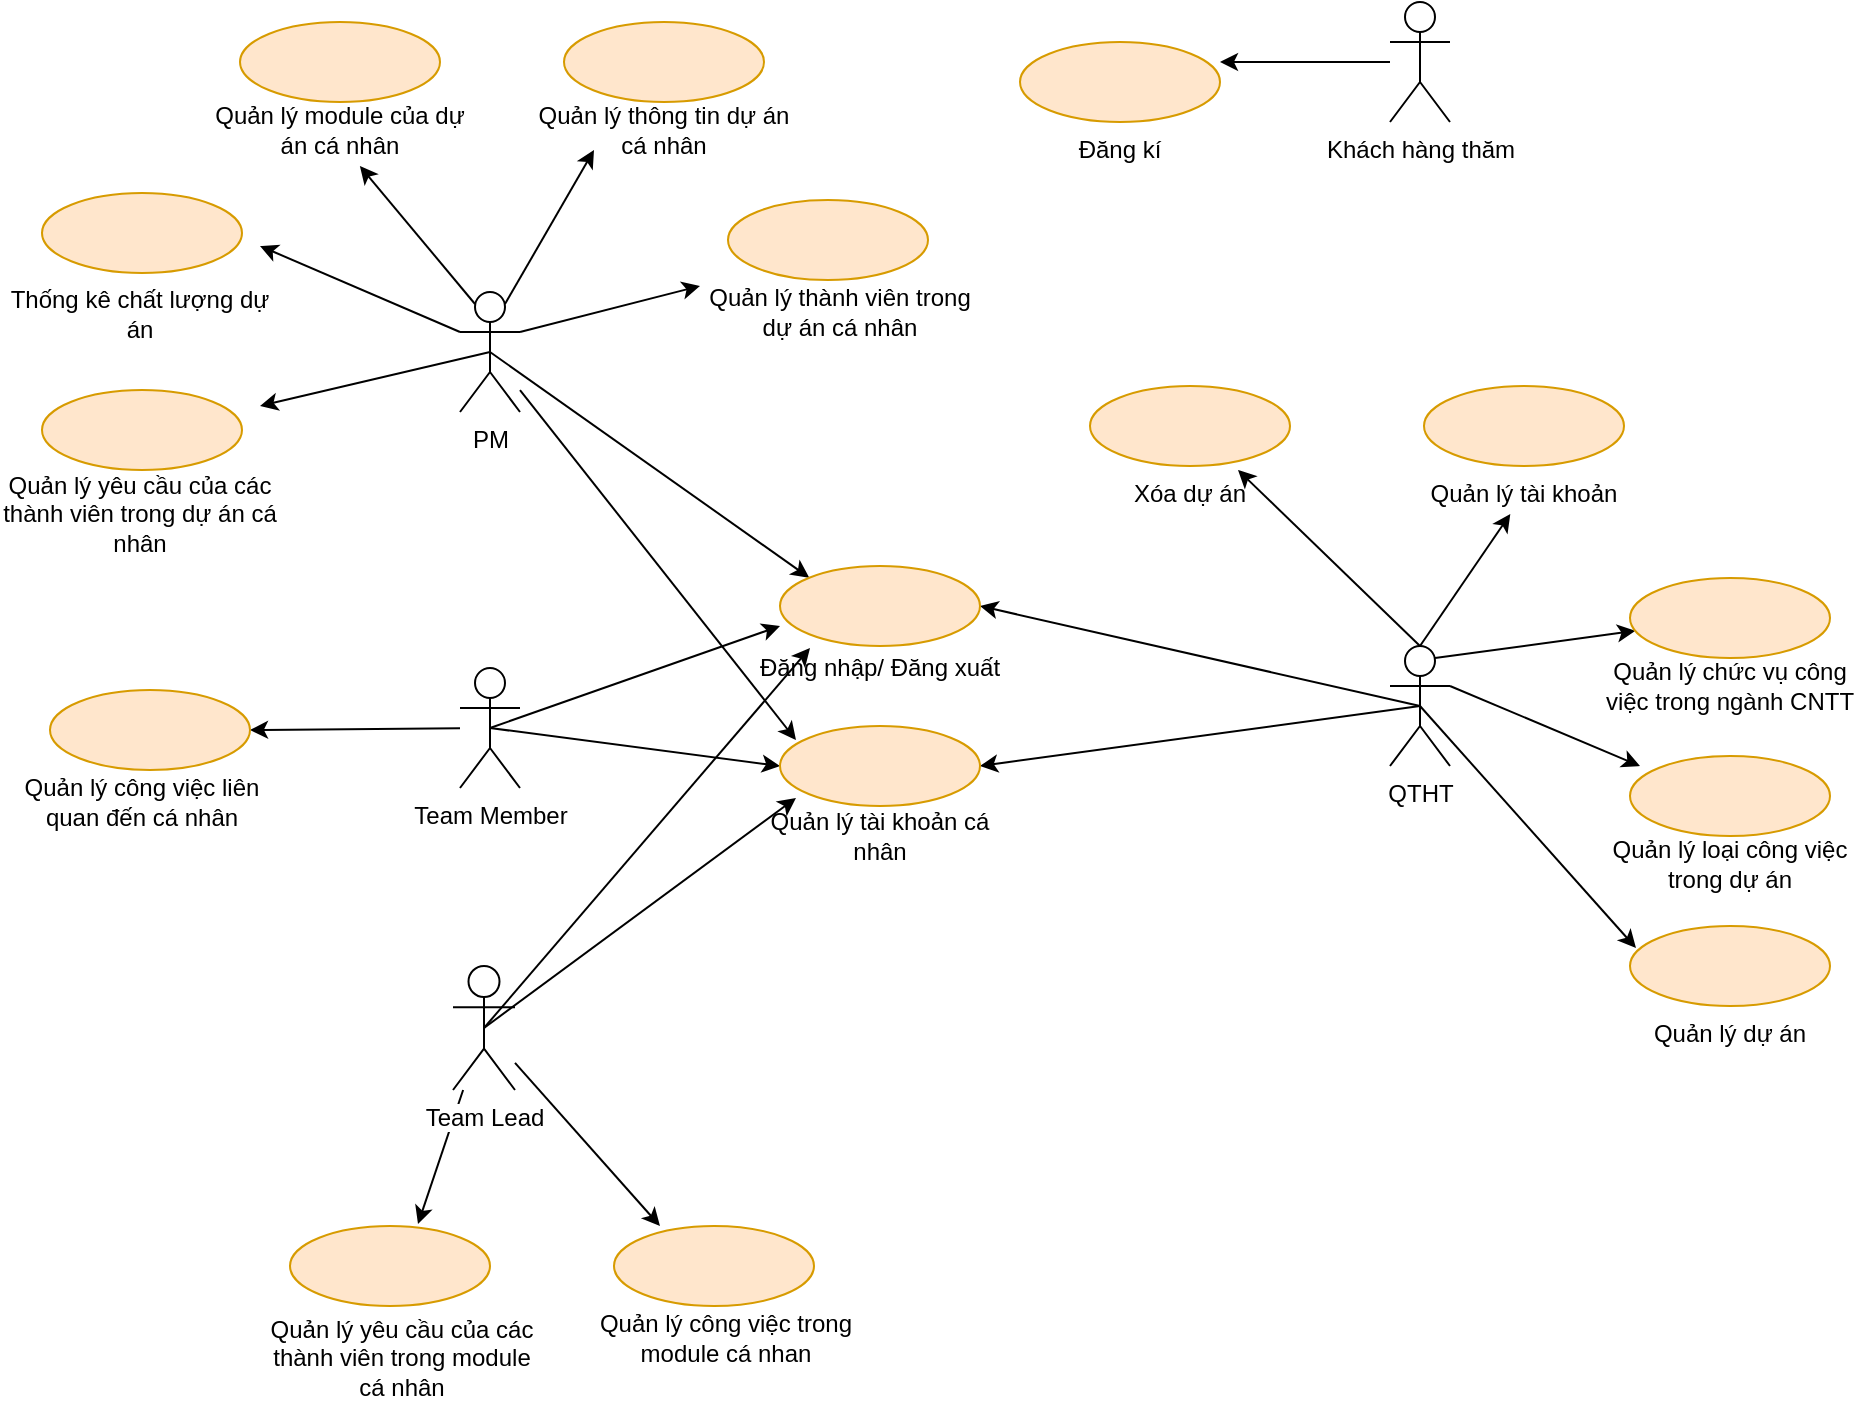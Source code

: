 <mxfile version="10.9.5" type="device"><diagram id="w5IguRuEO1EWBbtWvThU" name="Page-1"><mxGraphModel dx="2067" dy="1796" grid="1" gridSize="10" guides="1" tooltips="1" connect="1" arrows="1" fold="1" page="1" pageScale="1" pageWidth="827" pageHeight="1169" math="0" shadow="0"><root><mxCell id="0"/><mxCell id="1" parent="0"/><mxCell id="5RxGpxt-6pYhdFGfwlBd-42" style="rounded=0;orthogonalLoop=1;jettySize=auto;html=1;exitX=0.25;exitY=0.1;exitDx=0;exitDy=0;exitPerimeter=0;entryX=0.571;entryY=1.4;entryDx=0;entryDy=0;entryPerimeter=0;" edge="1" parent="1" source="5RxGpxt-6pYhdFGfwlBd-1" target="5RxGpxt-6pYhdFGfwlBd-17"><mxGeometry relative="1" as="geometry"/></mxCell><mxCell id="5RxGpxt-6pYhdFGfwlBd-43" style="edgeStyle=none;rounded=0;orthogonalLoop=1;jettySize=auto;html=1;exitX=0.75;exitY=0.1;exitDx=0;exitDy=0;exitPerimeter=0;entryX=0.25;entryY=1;entryDx=0;entryDy=0;" edge="1" parent="1" source="5RxGpxt-6pYhdFGfwlBd-1" target="5RxGpxt-6pYhdFGfwlBd-12"><mxGeometry relative="1" as="geometry"/></mxCell><mxCell id="5RxGpxt-6pYhdFGfwlBd-44" style="edgeStyle=none;rounded=0;orthogonalLoop=1;jettySize=auto;html=1;exitX=1;exitY=0.333;exitDx=0;exitDy=0;exitPerimeter=0;" edge="1" parent="1" source="5RxGpxt-6pYhdFGfwlBd-1"><mxGeometry relative="1" as="geometry"><mxPoint x="260" y="10" as="targetPoint"/></mxGeometry></mxCell><mxCell id="5RxGpxt-6pYhdFGfwlBd-45" style="edgeStyle=none;rounded=0;orthogonalLoop=1;jettySize=auto;html=1;exitX=0;exitY=0.333;exitDx=0;exitDy=0;exitPerimeter=0;" edge="1" parent="1" source="5RxGpxt-6pYhdFGfwlBd-1"><mxGeometry relative="1" as="geometry"><mxPoint x="40" y="-10" as="targetPoint"/></mxGeometry></mxCell><mxCell id="5RxGpxt-6pYhdFGfwlBd-46" style="edgeStyle=none;rounded=0;orthogonalLoop=1;jettySize=auto;html=1;exitX=0.5;exitY=0.5;exitDx=0;exitDy=0;exitPerimeter=0;" edge="1" parent="1" source="5RxGpxt-6pYhdFGfwlBd-1"><mxGeometry relative="1" as="geometry"><mxPoint x="40" y="70" as="targetPoint"/></mxGeometry></mxCell><mxCell id="5RxGpxt-6pYhdFGfwlBd-49" style="edgeStyle=none;rounded=0;orthogonalLoop=1;jettySize=auto;html=1;exitX=0.5;exitY=0.5;exitDx=0;exitDy=0;exitPerimeter=0;entryX=0;entryY=0;entryDx=0;entryDy=0;" edge="1" parent="1" source="5RxGpxt-6pYhdFGfwlBd-1" target="5RxGpxt-6pYhdFGfwlBd-5"><mxGeometry relative="1" as="geometry"/></mxCell><mxCell id="5RxGpxt-6pYhdFGfwlBd-51" style="edgeStyle=none;rounded=0;orthogonalLoop=1;jettySize=auto;html=1;entryX=0.08;entryY=0.175;entryDx=0;entryDy=0;entryPerimeter=0;" edge="1" parent="1" source="5RxGpxt-6pYhdFGfwlBd-1" target="5RxGpxt-6pYhdFGfwlBd-7"><mxGeometry relative="1" as="geometry"/></mxCell><mxCell id="5RxGpxt-6pYhdFGfwlBd-1" value="PM" style="shape=umlActor;verticalLabelPosition=bottom;labelBackgroundColor=#ffffff;verticalAlign=top;html=1;outlineConnect=0;" vertex="1" parent="1"><mxGeometry x="140" y="13" width="30" height="60" as="geometry"/></mxCell><mxCell id="5RxGpxt-6pYhdFGfwlBd-55" style="edgeStyle=none;rounded=0;orthogonalLoop=1;jettySize=auto;html=1;exitX=0.5;exitY=0.5;exitDx=0;exitDy=0;exitPerimeter=0;entryX=0.25;entryY=0;entryDx=0;entryDy=0;" edge="1" parent="1" source="5RxGpxt-6pYhdFGfwlBd-2" target="5RxGpxt-6pYhdFGfwlBd-6"><mxGeometry relative="1" as="geometry"/></mxCell><mxCell id="5RxGpxt-6pYhdFGfwlBd-56" style="edgeStyle=none;rounded=0;orthogonalLoop=1;jettySize=auto;html=1;exitX=0.5;exitY=0.5;exitDx=0;exitDy=0;exitPerimeter=0;entryX=0.08;entryY=0.9;entryDx=0;entryDy=0;entryPerimeter=0;" edge="1" parent="1" source="5RxGpxt-6pYhdFGfwlBd-2" target="5RxGpxt-6pYhdFGfwlBd-7"><mxGeometry relative="1" as="geometry"/></mxCell><mxCell id="5RxGpxt-6pYhdFGfwlBd-59" style="edgeStyle=none;rounded=0;orthogonalLoop=1;jettySize=auto;html=1;entryX=0.64;entryY=-0.025;entryDx=0;entryDy=0;entryPerimeter=0;" edge="1" parent="1" source="5RxGpxt-6pYhdFGfwlBd-2" target="5RxGpxt-6pYhdFGfwlBd-30"><mxGeometry relative="1" as="geometry"/></mxCell><mxCell id="5RxGpxt-6pYhdFGfwlBd-60" style="edgeStyle=none;rounded=0;orthogonalLoop=1;jettySize=auto;html=1;entryX=0.23;entryY=0;entryDx=0;entryDy=0;entryPerimeter=0;" edge="1" parent="1" source="5RxGpxt-6pYhdFGfwlBd-2" target="5RxGpxt-6pYhdFGfwlBd-28"><mxGeometry relative="1" as="geometry"/></mxCell><mxCell id="5RxGpxt-6pYhdFGfwlBd-2" value="Team Lead" style="shape=umlActor;verticalLabelPosition=bottom;labelBackgroundColor=#ffffff;verticalAlign=top;html=1;outlineConnect=0;" vertex="1" parent="1"><mxGeometry x="136.5" y="350" width="31" height="62" as="geometry"/></mxCell><mxCell id="5RxGpxt-6pYhdFGfwlBd-52" style="edgeStyle=none;rounded=0;orthogonalLoop=1;jettySize=auto;html=1;entryX=1;entryY=0.5;entryDx=0;entryDy=0;" edge="1" parent="1" source="5RxGpxt-6pYhdFGfwlBd-3" target="5RxGpxt-6pYhdFGfwlBd-26"><mxGeometry relative="1" as="geometry"/></mxCell><mxCell id="5RxGpxt-6pYhdFGfwlBd-53" style="edgeStyle=none;rounded=0;orthogonalLoop=1;jettySize=auto;html=1;exitX=0.5;exitY=0.5;exitDx=0;exitDy=0;exitPerimeter=0;entryX=0;entryY=0.75;entryDx=0;entryDy=0;entryPerimeter=0;" edge="1" parent="1" source="5RxGpxt-6pYhdFGfwlBd-3" target="5RxGpxt-6pYhdFGfwlBd-5"><mxGeometry relative="1" as="geometry"/></mxCell><mxCell id="5RxGpxt-6pYhdFGfwlBd-54" style="edgeStyle=none;rounded=0;orthogonalLoop=1;jettySize=auto;html=1;exitX=0.5;exitY=0.5;exitDx=0;exitDy=0;exitPerimeter=0;entryX=0;entryY=0.5;entryDx=0;entryDy=0;" edge="1" parent="1" source="5RxGpxt-6pYhdFGfwlBd-3" target="5RxGpxt-6pYhdFGfwlBd-7"><mxGeometry relative="1" as="geometry"/></mxCell><mxCell id="5RxGpxt-6pYhdFGfwlBd-3" value="Team Member" style="shape=umlActor;verticalLabelPosition=bottom;labelBackgroundColor=#ffffff;verticalAlign=top;html=1;outlineConnect=0;" vertex="1" parent="1"><mxGeometry x="140" y="201" width="30" height="60" as="geometry"/></mxCell><mxCell id="5RxGpxt-6pYhdFGfwlBd-62" style="edgeStyle=none;rounded=0;orthogonalLoop=1;jettySize=auto;html=1;exitX=0.5;exitY=0.5;exitDx=0;exitDy=0;exitPerimeter=0;entryX=1;entryY=0.5;entryDx=0;entryDy=0;" edge="1" parent="1" source="5RxGpxt-6pYhdFGfwlBd-4" target="5RxGpxt-6pYhdFGfwlBd-5"><mxGeometry relative="1" as="geometry"/></mxCell><mxCell id="5RxGpxt-6pYhdFGfwlBd-63" style="edgeStyle=none;rounded=0;orthogonalLoop=1;jettySize=auto;html=1;exitX=0.5;exitY=0.5;exitDx=0;exitDy=0;exitPerimeter=0;entryX=1;entryY=0.5;entryDx=0;entryDy=0;" edge="1" parent="1" source="5RxGpxt-6pYhdFGfwlBd-4" target="5RxGpxt-6pYhdFGfwlBd-7"><mxGeometry relative="1" as="geometry"/></mxCell><mxCell id="5RxGpxt-6pYhdFGfwlBd-65" style="edgeStyle=none;rounded=0;orthogonalLoop=1;jettySize=auto;html=1;exitX=0.5;exitY=0;exitDx=0;exitDy=0;exitPerimeter=0;entryX=0.74;entryY=1.05;entryDx=0;entryDy=0;entryPerimeter=0;" edge="1" parent="1" source="5RxGpxt-6pYhdFGfwlBd-4" target="5RxGpxt-6pYhdFGfwlBd-32"><mxGeometry relative="1" as="geometry"/></mxCell><mxCell id="5RxGpxt-6pYhdFGfwlBd-67" style="edgeStyle=none;rounded=0;orthogonalLoop=1;jettySize=auto;html=1;exitX=0.5;exitY=0;exitDx=0;exitDy=0;exitPerimeter=0;" edge="1" parent="1" source="5RxGpxt-6pYhdFGfwlBd-4" target="5RxGpxt-6pYhdFGfwlBd-10"><mxGeometry relative="1" as="geometry"/></mxCell><mxCell id="5RxGpxt-6pYhdFGfwlBd-68" style="edgeStyle=none;rounded=0;orthogonalLoop=1;jettySize=auto;html=1;exitX=0.75;exitY=0.1;exitDx=0;exitDy=0;exitPerimeter=0;" edge="1" parent="1" source="5RxGpxt-6pYhdFGfwlBd-4" target="5RxGpxt-6pYhdFGfwlBd-34"><mxGeometry relative="1" as="geometry"/></mxCell><mxCell id="5RxGpxt-6pYhdFGfwlBd-69" style="edgeStyle=none;rounded=0;orthogonalLoop=1;jettySize=auto;html=1;exitX=1;exitY=0.333;exitDx=0;exitDy=0;exitPerimeter=0;" edge="1" parent="1" source="5RxGpxt-6pYhdFGfwlBd-4"><mxGeometry relative="1" as="geometry"><mxPoint x="730" y="250" as="targetPoint"/></mxGeometry></mxCell><mxCell id="5RxGpxt-6pYhdFGfwlBd-71" style="edgeStyle=none;rounded=0;orthogonalLoop=1;jettySize=auto;html=1;exitX=0.5;exitY=0.5;exitDx=0;exitDy=0;exitPerimeter=0;entryX=0.03;entryY=0.275;entryDx=0;entryDy=0;entryPerimeter=0;" edge="1" parent="1" source="5RxGpxt-6pYhdFGfwlBd-4" target="5RxGpxt-6pYhdFGfwlBd-38"><mxGeometry relative="1" as="geometry"/></mxCell><mxCell id="5RxGpxt-6pYhdFGfwlBd-4" value="QTHT" style="shape=umlActor;verticalLabelPosition=bottom;labelBackgroundColor=#ffffff;verticalAlign=top;html=1;outlineConnect=0;" vertex="1" parent="1"><mxGeometry x="605" y="190" width="30" height="60" as="geometry"/></mxCell><mxCell id="5RxGpxt-6pYhdFGfwlBd-5" value="" style="ellipse;whiteSpace=wrap;html=1;fillColor=#ffe6cc;strokeColor=#d79b00;" vertex="1" parent="1"><mxGeometry x="300" y="150" width="100" height="40" as="geometry"/></mxCell><mxCell id="5RxGpxt-6pYhdFGfwlBd-6" value="Đăng nhập/ Đăng xuất" style="text;html=1;strokeColor=none;fillColor=none;align=center;verticalAlign=middle;whiteSpace=wrap;rounded=0;" vertex="1" parent="1"><mxGeometry x="280" y="191" width="140" height="20" as="geometry"/></mxCell><mxCell id="5RxGpxt-6pYhdFGfwlBd-7" value="" style="ellipse;whiteSpace=wrap;html=1;fillColor=#ffe6cc;strokeColor=#d79b00;" vertex="1" parent="1"><mxGeometry x="300" y="230" width="100" height="40" as="geometry"/></mxCell><mxCell id="5RxGpxt-6pYhdFGfwlBd-8" value="Quản lý tài khoản cá nhân" style="text;html=1;strokeColor=none;fillColor=none;align=center;verticalAlign=middle;whiteSpace=wrap;rounded=0;" vertex="1" parent="1"><mxGeometry x="280" y="275" width="140" height="20" as="geometry"/></mxCell><mxCell id="5RxGpxt-6pYhdFGfwlBd-9" value="" style="ellipse;whiteSpace=wrap;html=1;fillColor=#ffe6cc;strokeColor=#d79b00;" vertex="1" parent="1"><mxGeometry x="622" y="60" width="100" height="40" as="geometry"/></mxCell><mxCell id="5RxGpxt-6pYhdFGfwlBd-10" value="Quản lý tài khoản" style="text;html=1;strokeColor=none;fillColor=none;align=center;verticalAlign=middle;whiteSpace=wrap;rounded=0;" vertex="1" parent="1"><mxGeometry x="602" y="104" width="140" height="20" as="geometry"/></mxCell><mxCell id="5RxGpxt-6pYhdFGfwlBd-11" value="" style="ellipse;whiteSpace=wrap;html=1;fillColor=#ffe6cc;strokeColor=#d79b00;" vertex="1" parent="1"><mxGeometry x="192" y="-122" width="100" height="40" as="geometry"/></mxCell><mxCell id="5RxGpxt-6pYhdFGfwlBd-12" value="Quản lý thông tin dự án cá nhân" style="text;html=1;strokeColor=none;fillColor=none;align=center;verticalAlign=middle;whiteSpace=wrap;rounded=0;" vertex="1" parent="1"><mxGeometry x="172" y="-78" width="140" height="20" as="geometry"/></mxCell><mxCell id="5RxGpxt-6pYhdFGfwlBd-16" value="" style="ellipse;whiteSpace=wrap;html=1;fillColor=#ffe6cc;strokeColor=#d79b00;" vertex="1" parent="1"><mxGeometry x="30" y="-122" width="100" height="40" as="geometry"/></mxCell><mxCell id="5RxGpxt-6pYhdFGfwlBd-17" value="Quản lý module của dự án cá nhân" style="text;html=1;strokeColor=none;fillColor=none;align=center;verticalAlign=middle;whiteSpace=wrap;rounded=0;" vertex="1" parent="1"><mxGeometry x="10" y="-78" width="140" height="20" as="geometry"/></mxCell><mxCell id="5RxGpxt-6pYhdFGfwlBd-18" value="" style="ellipse;whiteSpace=wrap;html=1;fillColor=#ffe6cc;strokeColor=#d79b00;" vertex="1" parent="1"><mxGeometry x="274" y="-33" width="100" height="40" as="geometry"/></mxCell><mxCell id="5RxGpxt-6pYhdFGfwlBd-19" value="Quản lý thành viên trong dự án cá nhân" style="text;html=1;strokeColor=none;fillColor=none;align=center;verticalAlign=middle;whiteSpace=wrap;rounded=0;" vertex="1" parent="1"><mxGeometry x="260" y="13" width="140" height="20" as="geometry"/></mxCell><mxCell id="5RxGpxt-6pYhdFGfwlBd-20" value="" style="ellipse;whiteSpace=wrap;html=1;fillColor=#ffe6cc;strokeColor=#d79b00;" vertex="1" parent="1"><mxGeometry x="-69" y="-36.5" width="100" height="40" as="geometry"/></mxCell><mxCell id="5RxGpxt-6pYhdFGfwlBd-21" value="Thống kê chất lượng dự án" style="text;html=1;strokeColor=none;fillColor=none;align=center;verticalAlign=middle;whiteSpace=wrap;rounded=0;" vertex="1" parent="1"><mxGeometry x="-90" y="14" width="140" height="20" as="geometry"/></mxCell><mxCell id="5RxGpxt-6pYhdFGfwlBd-24" value="" style="ellipse;whiteSpace=wrap;html=1;fillColor=#ffe6cc;strokeColor=#d79b00;" vertex="1" parent="1"><mxGeometry x="-69" y="62" width="100" height="40" as="geometry"/></mxCell><mxCell id="5RxGpxt-6pYhdFGfwlBd-25" value="Quản lý yêu cầu của các thành viên trong dự án cá nhân" style="text;html=1;strokeColor=none;fillColor=none;align=center;verticalAlign=middle;whiteSpace=wrap;rounded=0;" vertex="1" parent="1"><mxGeometry x="-90" y="114" width="140" height="20" as="geometry"/></mxCell><mxCell id="5RxGpxt-6pYhdFGfwlBd-26" value="" style="ellipse;whiteSpace=wrap;html=1;fillColor=#ffe6cc;strokeColor=#d79b00;" vertex="1" parent="1"><mxGeometry x="-65" y="212" width="100" height="40" as="geometry"/></mxCell><mxCell id="5RxGpxt-6pYhdFGfwlBd-27" value="Quản lý công việc liên quan đến cá nhân" style="text;html=1;strokeColor=none;fillColor=none;align=center;verticalAlign=middle;whiteSpace=wrap;rounded=0;" vertex="1" parent="1"><mxGeometry x="-89" y="258" width="140" height="20" as="geometry"/></mxCell><mxCell id="5RxGpxt-6pYhdFGfwlBd-28" value="" style="ellipse;whiteSpace=wrap;html=1;fillColor=#ffe6cc;strokeColor=#d79b00;" vertex="1" parent="1"><mxGeometry x="217" y="480" width="100" height="40" as="geometry"/></mxCell><mxCell id="5RxGpxt-6pYhdFGfwlBd-29" value="Quản lý công việc trong module cá nhan" style="text;html=1;strokeColor=none;fillColor=none;align=center;verticalAlign=middle;whiteSpace=wrap;rounded=0;" vertex="1" parent="1"><mxGeometry x="203" y="526" width="140" height="20" as="geometry"/></mxCell><mxCell id="5RxGpxt-6pYhdFGfwlBd-30" value="" style="ellipse;whiteSpace=wrap;html=1;fillColor=#ffe6cc;strokeColor=#d79b00;" vertex="1" parent="1"><mxGeometry x="55" y="480" width="100" height="40" as="geometry"/></mxCell><mxCell id="5RxGpxt-6pYhdFGfwlBd-31" value="Quản lý yêu cầu của các thành viên trong module cá nhân" style="text;html=1;strokeColor=none;fillColor=none;align=center;verticalAlign=middle;whiteSpace=wrap;rounded=0;" vertex="1" parent="1"><mxGeometry x="41" y="536" width="140" height="20" as="geometry"/></mxCell><mxCell id="5RxGpxt-6pYhdFGfwlBd-32" value="" style="ellipse;whiteSpace=wrap;html=1;fillColor=#ffe6cc;strokeColor=#d79b00;" vertex="1" parent="1"><mxGeometry x="455" y="60" width="100" height="40" as="geometry"/></mxCell><mxCell id="5RxGpxt-6pYhdFGfwlBd-33" value="Xóa dự án" style="text;html=1;strokeColor=none;fillColor=none;align=center;verticalAlign=middle;whiteSpace=wrap;rounded=0;" vertex="1" parent="1"><mxGeometry x="435" y="104" width="140" height="20" as="geometry"/></mxCell><mxCell id="5RxGpxt-6pYhdFGfwlBd-34" value="" style="ellipse;whiteSpace=wrap;html=1;fillColor=#ffe6cc;strokeColor=#d79b00;" vertex="1" parent="1"><mxGeometry x="725" y="156" width="100" height="40" as="geometry"/></mxCell><mxCell id="5RxGpxt-6pYhdFGfwlBd-35" value="Quản lý chức vụ công việc trong ngành CNTT" style="text;html=1;strokeColor=none;fillColor=none;align=center;verticalAlign=middle;whiteSpace=wrap;rounded=0;" vertex="1" parent="1"><mxGeometry x="705" y="200" width="140" height="20" as="geometry"/></mxCell><mxCell id="5RxGpxt-6pYhdFGfwlBd-36" value="" style="ellipse;whiteSpace=wrap;html=1;fillColor=#ffe6cc;strokeColor=#d79b00;" vertex="1" parent="1"><mxGeometry x="725" y="245" width="100" height="40" as="geometry"/></mxCell><mxCell id="5RxGpxt-6pYhdFGfwlBd-37" value="Quản lý loại công việc trong dự án" style="text;html=1;strokeColor=none;fillColor=none;align=center;verticalAlign=middle;whiteSpace=wrap;rounded=0;" vertex="1" parent="1"><mxGeometry x="705" y="289" width="140" height="20" as="geometry"/></mxCell><mxCell id="5RxGpxt-6pYhdFGfwlBd-38" value="" style="ellipse;whiteSpace=wrap;html=1;fillColor=#ffe6cc;strokeColor=#d79b00;" vertex="1" parent="1"><mxGeometry x="725" y="330" width="100" height="40" as="geometry"/></mxCell><mxCell id="5RxGpxt-6pYhdFGfwlBd-39" value="Quản lý dự án" style="text;html=1;strokeColor=none;fillColor=none;align=center;verticalAlign=middle;whiteSpace=wrap;rounded=0;" vertex="1" parent="1"><mxGeometry x="705" y="374" width="140" height="20" as="geometry"/></mxCell><mxCell id="qN1M4F5ul-8H227n-1lV-1" value="" style="ellipse;whiteSpace=wrap;html=1;fillColor=#ffe6cc;strokeColor=#d79b00;" vertex="1" parent="1"><mxGeometry x="420" y="-112" width="100" height="40" as="geometry"/></mxCell><mxCell id="qN1M4F5ul-8H227n-1lV-2" value="Đăng kí" style="text;html=1;strokeColor=none;fillColor=none;align=center;verticalAlign=middle;whiteSpace=wrap;rounded=0;" vertex="1" parent="1"><mxGeometry x="400" y="-68" width="140" height="20" as="geometry"/></mxCell><mxCell id="eKNz20MWF_kfXtPITDro-2" style="edgeStyle=none;rounded=0;orthogonalLoop=1;jettySize=auto;html=1;entryX=1;entryY=0.25;entryDx=0;entryDy=0;entryPerimeter=0;" edge="1" parent="1" source="eKNz20MWF_kfXtPITDro-1" target="qN1M4F5ul-8H227n-1lV-1"><mxGeometry relative="1" as="geometry"/></mxCell><mxCell id="eKNz20MWF_kfXtPITDro-1" value="Khách hàng thăm" style="shape=umlActor;verticalLabelPosition=bottom;labelBackgroundColor=#ffffff;verticalAlign=top;html=1;outlineConnect=0;" vertex="1" parent="1"><mxGeometry x="605" y="-132" width="30" height="60" as="geometry"/></mxCell></root></mxGraphModel></diagram><diagram id="yGUEh-5D8693kpUy9kXF" name="dang ki"><mxGraphModel dx="1054" dy="533" grid="1" gridSize="10" guides="1" tooltips="1" connect="1" arrows="1" fold="1" page="1" pageScale="1" pageWidth="827" pageHeight="1169" math="0" shadow="0"><root><mxCell id="Ajpjf6iReHdIPXKkvZNF-0"/><mxCell id="Ajpjf6iReHdIPXKkvZNF-1" parent="Ajpjf6iReHdIPXKkvZNF-0"/><mxCell id="sth6jC2nBkYQJh2MtdeA-3" value="" style="ellipse;whiteSpace=wrap;html=1;fillColor=#ffe6cc;strokeColor=#d79b00;" vertex="1" parent="Ajpjf6iReHdIPXKkvZNF-1"><mxGeometry x="235" y="210" width="100" height="40" as="geometry"/></mxCell><mxCell id="N7-pYnYotTyIQEU6LNRL-2" style="edgeStyle=none;rounded=0;orthogonalLoop=1;jettySize=auto;html=1;entryX=0;entryY=0.5;entryDx=0;entryDy=0;" edge="1" parent="Ajpjf6iReHdIPXKkvZNF-1" source="sth6jC2nBkYQJh2MtdeA-5" target="sth6jC2nBkYQJh2MtdeA-3"><mxGeometry relative="1" as="geometry"/></mxCell><mxCell id="sth6jC2nBkYQJh2MtdeA-5" value="Khách hàng thăm" style="shape=umlActor;verticalLabelPosition=bottom;labelBackgroundColor=#ffffff;verticalAlign=top;html=1;outlineConnect=0;" vertex="1" parent="Ajpjf6iReHdIPXKkvZNF-1"><mxGeometry x="110" y="200" width="30" height="60" as="geometry"/></mxCell><mxCell id="N7-pYnYotTyIQEU6LNRL-0" value="Đăng kí" style="text;html=1;strokeColor=none;fillColor=none;align=center;verticalAlign=middle;whiteSpace=wrap;rounded=0;" vertex="1" parent="Ajpjf6iReHdIPXKkvZNF-1"><mxGeometry x="215" y="250" width="140" height="20" as="geometry"/></mxCell></root></mxGraphModel></diagram><diagram id="hivfyFGS-HSSt-9HnJDS" name="dang nhap"><mxGraphModel dx="1054" dy="533" grid="1" gridSize="10" guides="1" tooltips="1" connect="1" arrows="1" fold="1" page="1" pageScale="1" pageWidth="827" pageHeight="1169" math="0" shadow="0"><root><mxCell id="IEolBVGYvojB2HETUSr8-0"/><mxCell id="IEolBVGYvojB2HETUSr8-1" parent="IEolBVGYvojB2HETUSr8-0"/><mxCell id="XNf0nVWTBA7l74hCK_tU-10" style="edgeStyle=none;rounded=0;orthogonalLoop=1;jettySize=auto;html=1;exitX=0.5;exitY=0.5;exitDx=0;exitDy=0;exitPerimeter=0;entryX=0;entryY=0.5;entryDx=0;entryDy=0;" edge="1" parent="IEolBVGYvojB2HETUSr8-1" source="XNf0nVWTBA7l74hCK_tU-0" target="XNf0nVWTBA7l74hCK_tU-4"><mxGeometry relative="1" as="geometry"/></mxCell><mxCell id="XNf0nVWTBA7l74hCK_tU-0" value="PM" style="shape=umlActor;verticalLabelPosition=bottom;labelBackgroundColor=#ffffff;verticalAlign=top;html=1;outlineConnect=0;" vertex="1" parent="IEolBVGYvojB2HETUSr8-1"><mxGeometry x="200" y="141" width="30" height="60" as="geometry"/></mxCell><mxCell id="XNf0nVWTBA7l74hCK_tU-12" style="edgeStyle=none;rounded=0;orthogonalLoop=1;jettySize=auto;html=1;exitX=0.5;exitY=0.5;exitDx=0;exitDy=0;exitPerimeter=0;entryX=0.332;entryY=-0.1;entryDx=0;entryDy=0;entryPerimeter=0;" edge="1" parent="IEolBVGYvojB2HETUSr8-1" source="XNf0nVWTBA7l74hCK_tU-1" target="XNf0nVWTBA7l74hCK_tU-5"><mxGeometry relative="1" as="geometry"/></mxCell><mxCell id="XNf0nVWTBA7l74hCK_tU-1" value="Team Lead" style="shape=umlActor;verticalLabelPosition=bottom;labelBackgroundColor=#ffffff;verticalAlign=top;html=1;outlineConnect=0;" vertex="1" parent="IEolBVGYvojB2HETUSr8-1"><mxGeometry x="199" y="330" width="31" height="62" as="geometry"/></mxCell><mxCell id="XNf0nVWTBA7l74hCK_tU-11" style="edgeStyle=none;rounded=0;orthogonalLoop=1;jettySize=auto;html=1;exitX=0.5;exitY=0.5;exitDx=0;exitDy=0;exitPerimeter=0;entryX=0.065;entryY=0.85;entryDx=0;entryDy=0;entryPerimeter=0;" edge="1" parent="IEolBVGYvojB2HETUSr8-1" source="XNf0nVWTBA7l74hCK_tU-2" target="XNf0nVWTBA7l74hCK_tU-4"><mxGeometry relative="1" as="geometry"/></mxCell><mxCell id="XNf0nVWTBA7l74hCK_tU-2" value="Team Member" style="shape=umlActor;verticalLabelPosition=bottom;labelBackgroundColor=#ffffff;verticalAlign=top;html=1;outlineConnect=0;" vertex="1" parent="IEolBVGYvojB2HETUSr8-1"><mxGeometry x="200" y="231" width="30" height="60" as="geometry"/></mxCell><mxCell id="XNf0nVWTBA7l74hCK_tU-13" style="edgeStyle=none;rounded=0;orthogonalLoop=1;jettySize=auto;html=1;exitX=0.5;exitY=0.5;exitDx=0;exitDy=0;exitPerimeter=0;entryX=1;entryY=0.5;entryDx=0;entryDy=0;" edge="1" parent="IEolBVGYvojB2HETUSr8-1" source="XNf0nVWTBA7l74hCK_tU-3" target="XNf0nVWTBA7l74hCK_tU-4"><mxGeometry relative="1" as="geometry"/></mxCell><mxCell id="XNf0nVWTBA7l74hCK_tU-3" value="QTHT" style="shape=umlActor;verticalLabelPosition=bottom;labelBackgroundColor=#ffffff;verticalAlign=top;html=1;outlineConnect=0;" vertex="1" parent="IEolBVGYvojB2HETUSr8-1"><mxGeometry x="530" y="231" width="30" height="60" as="geometry"/></mxCell><mxCell id="XNf0nVWTBA7l74hCK_tU-4" value="" style="ellipse;whiteSpace=wrap;html=1;fillColor=#ffe6cc;strokeColor=#d79b00;" vertex="1" parent="IEolBVGYvojB2HETUSr8-1"><mxGeometry x="337.5" y="211" width="100" height="40" as="geometry"/></mxCell><mxCell id="XNf0nVWTBA7l74hCK_tU-5" value="Đăng nhập" style="text;html=1;strokeColor=none;fillColor=none;align=center;verticalAlign=middle;whiteSpace=wrap;rounded=0;" vertex="1" parent="IEolBVGYvojB2HETUSr8-1"><mxGeometry x="317.5" y="252" width="140" height="20" as="geometry"/></mxCell><mxCell id="XNf0nVWTBA7l74hCK_tU-8" value="" style="ellipse;whiteSpace=wrap;html=1;fillColor=#ffe6cc;strokeColor=#d79b00;" vertex="1" parent="IEolBVGYvojB2HETUSr8-1"><mxGeometry x="337.5" y="80" width="100" height="40" as="geometry"/></mxCell><mxCell id="XNf0nVWTBA7l74hCK_tU-14" style="edgeStyle=none;rounded=0;orthogonalLoop=1;jettySize=auto;html=1;entryX=0.5;entryY=0;entryDx=0;entryDy=0;dashed=1;" edge="1" parent="IEolBVGYvojB2HETUSr8-1" source="XNf0nVWTBA7l74hCK_tU-9" target="XNf0nVWTBA7l74hCK_tU-4"><mxGeometry relative="1" as="geometry"/></mxCell><mxCell id="XNf0nVWTBA7l74hCK_tU-9" value="Đăng xuất" style="text;html=1;strokeColor=none;fillColor=none;align=center;verticalAlign=middle;whiteSpace=wrap;rounded=0;" vertex="1" parent="IEolBVGYvojB2HETUSr8-1"><mxGeometry x="317.5" y="121" width="140" height="20" as="geometry"/></mxCell><mxCell id="XNf0nVWTBA7l74hCK_tU-15" value="&amp;lt;extend&amp;gt;" style="text;html=1;strokeColor=none;fillColor=none;align=center;verticalAlign=middle;whiteSpace=wrap;rounded=0;" vertex="1" parent="IEolBVGYvojB2HETUSr8-1"><mxGeometry x="398" y="161" width="40" height="20" as="geometry"/></mxCell></root></mxGraphModel></diagram></mxfile>